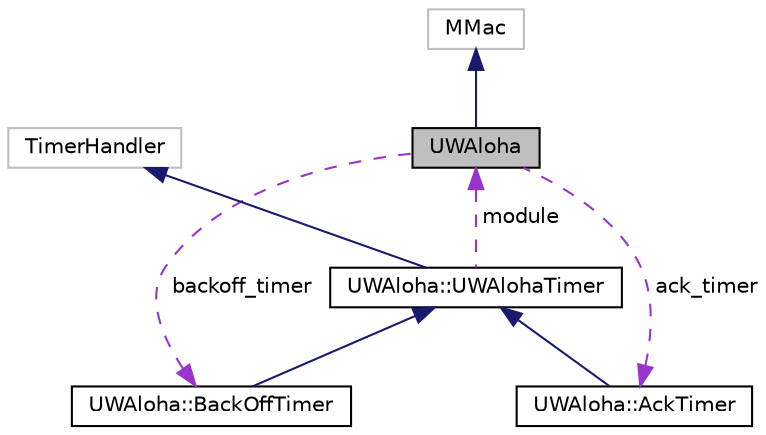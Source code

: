 digraph "UWAloha"
{
 // LATEX_PDF_SIZE
  edge [fontname="Helvetica",fontsize="10",labelfontname="Helvetica",labelfontsize="10"];
  node [fontname="Helvetica",fontsize="10",shape=record];
  Node1 [label="UWAloha",height=0.2,width=0.4,color="black", fillcolor="grey75", style="filled", fontcolor="black",tooltip="This is the base class of UWAloha protocol, which is a derived class of MMac."];
  Node2 -> Node1 [dir="back",color="midnightblue",fontsize="10",style="solid",fontname="Helvetica"];
  Node2 [label="MMac",height=0.2,width=0.4,color="grey75", fillcolor="white", style="filled",tooltip=" "];
  Node3 -> Node1 [dir="back",color="darkorchid3",fontsize="10",style="dashed",label=" backoff_timer" ,fontname="Helvetica"];
  Node3 [label="UWAloha::BackOffTimer",height=0.2,width=0.4,color="black", fillcolor="white", style="filled",URL="$classUWAloha_1_1BackOffTimer.html",tooltip="Base class of BackoffTimer."];
  Node4 -> Node3 [dir="back",color="midnightblue",fontsize="10",style="solid",fontname="Helvetica"];
  Node4 [label="UWAloha::UWAlohaTimer",height=0.2,width=0.4,color="black", fillcolor="white", style="filled",URL="$classUWAloha_1_1UWAlohaTimer.html",tooltip="Base class of all the timer used in this protocol."];
  Node5 -> Node4 [dir="back",color="midnightblue",fontsize="10",style="solid",fontname="Helvetica"];
  Node5 [label="TimerHandler",height=0.2,width=0.4,color="grey75", fillcolor="white", style="filled",tooltip=" "];
  Node1 -> Node4 [dir="back",color="darkorchid3",fontsize="10",style="dashed",label=" module" ,fontname="Helvetica"];
  Node6 -> Node1 [dir="back",color="darkorchid3",fontsize="10",style="dashed",label=" ack_timer" ,fontname="Helvetica"];
  Node6 [label="UWAloha::AckTimer",height=0.2,width=0.4,color="black", fillcolor="white", style="filled",URL="$classUWAloha_1_1AckTimer.html",tooltip="Base class of AckTimer, which is a derived class of UWAlohaTimer."];
  Node4 -> Node6 [dir="back",color="midnightblue",fontsize="10",style="solid",fontname="Helvetica"];
}
